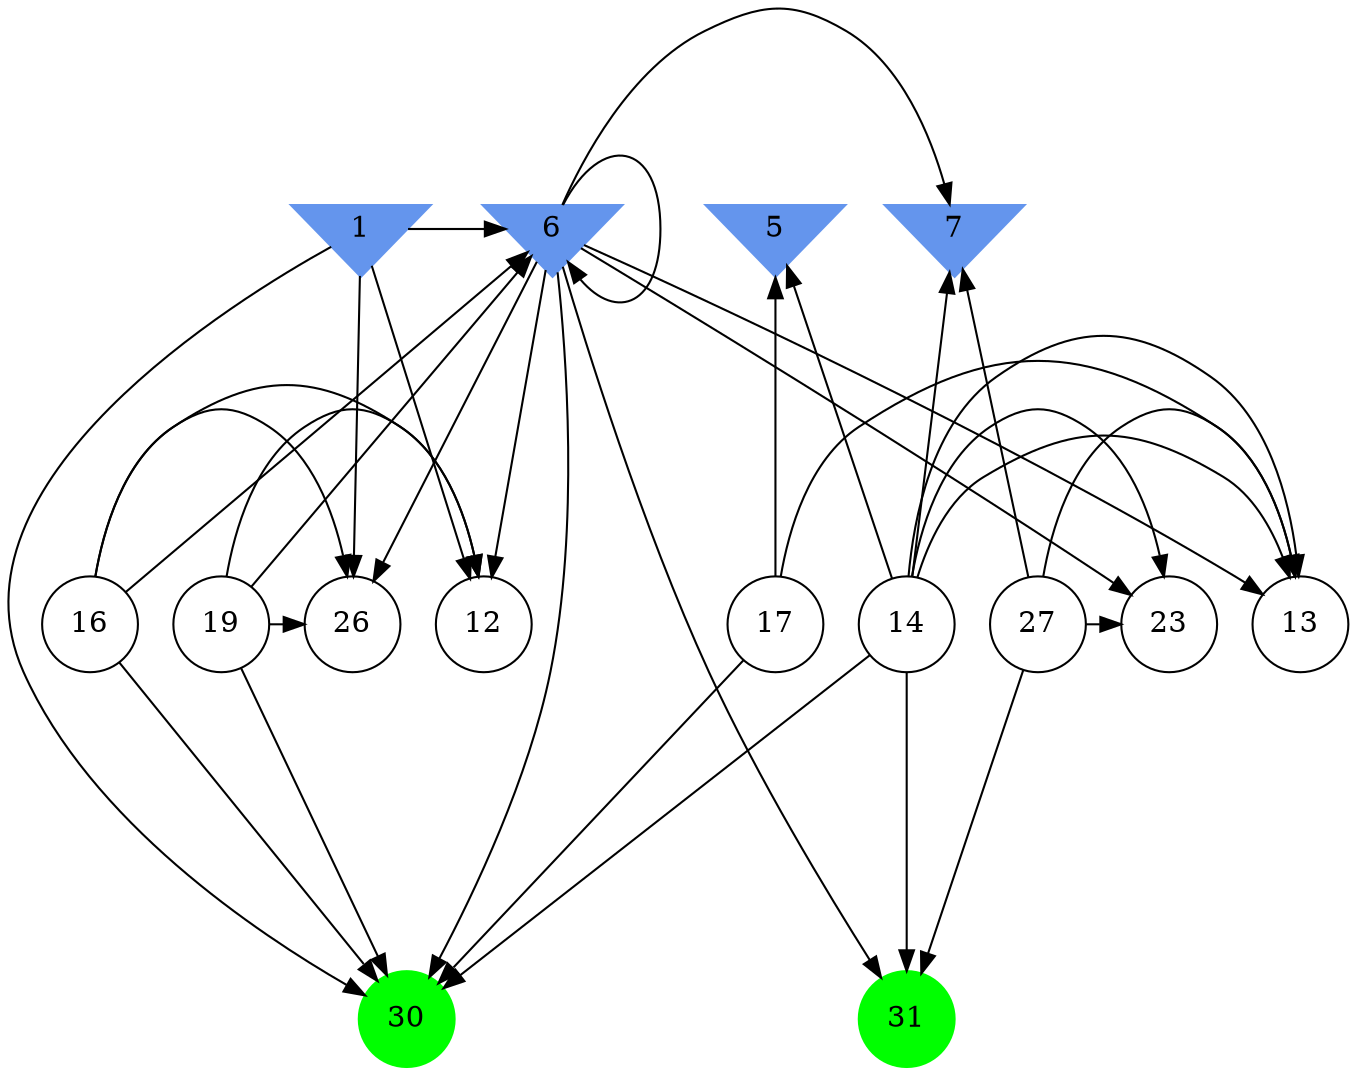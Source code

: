 digraph brain {
	ranksep=2.0;
	1 [shape=invtriangle,style=filled,color=cornflowerblue];
	5 [shape=invtriangle,style=filled,color=cornflowerblue];
	6 [shape=invtriangle,style=filled,color=cornflowerblue];
	7 [shape=invtriangle,style=filled,color=cornflowerblue];
	12 [shape=circle,color=black];
	13 [shape=circle,color=black];
	14 [shape=circle,color=black];
	16 [shape=circle,color=black];
	17 [shape=circle,color=black];
	19 [shape=circle,color=black];
	23 [shape=circle,color=black];
	26 [shape=circle,color=black];
	27 [shape=circle,color=black];
	30 [shape=circle,style=filled,color=green];
	31 [shape=circle,style=filled,color=green];
	14	->	30;
	14	->	13;
	14	->	5;
	17	->	30;
	17	->	13;
	17	->	5;
	6	->	30;
	6	->	26;
	6	->	6;
	6	->	12;
	19	->	30;
	19	->	26;
	19	->	6;
	19	->	12;
	1	->	30;
	1	->	26;
	1	->	6;
	1	->	12;
	16	->	30;
	16	->	26;
	16	->	6;
	16	->	12;
	6	->	7;
	6	->	13;
	6	->	23;
	6	->	31;
	14	->	7;
	14	->	13;
	14	->	23;
	14	->	31;
	27	->	7;
	27	->	13;
	27	->	23;
	27	->	31;
	{ rank=same; 1; 5; 6; 7; }
	{ rank=same; 12; 13; 14; 16; 17; 19; 23; 26; 27; }
	{ rank=same; 30; 31; }
}
